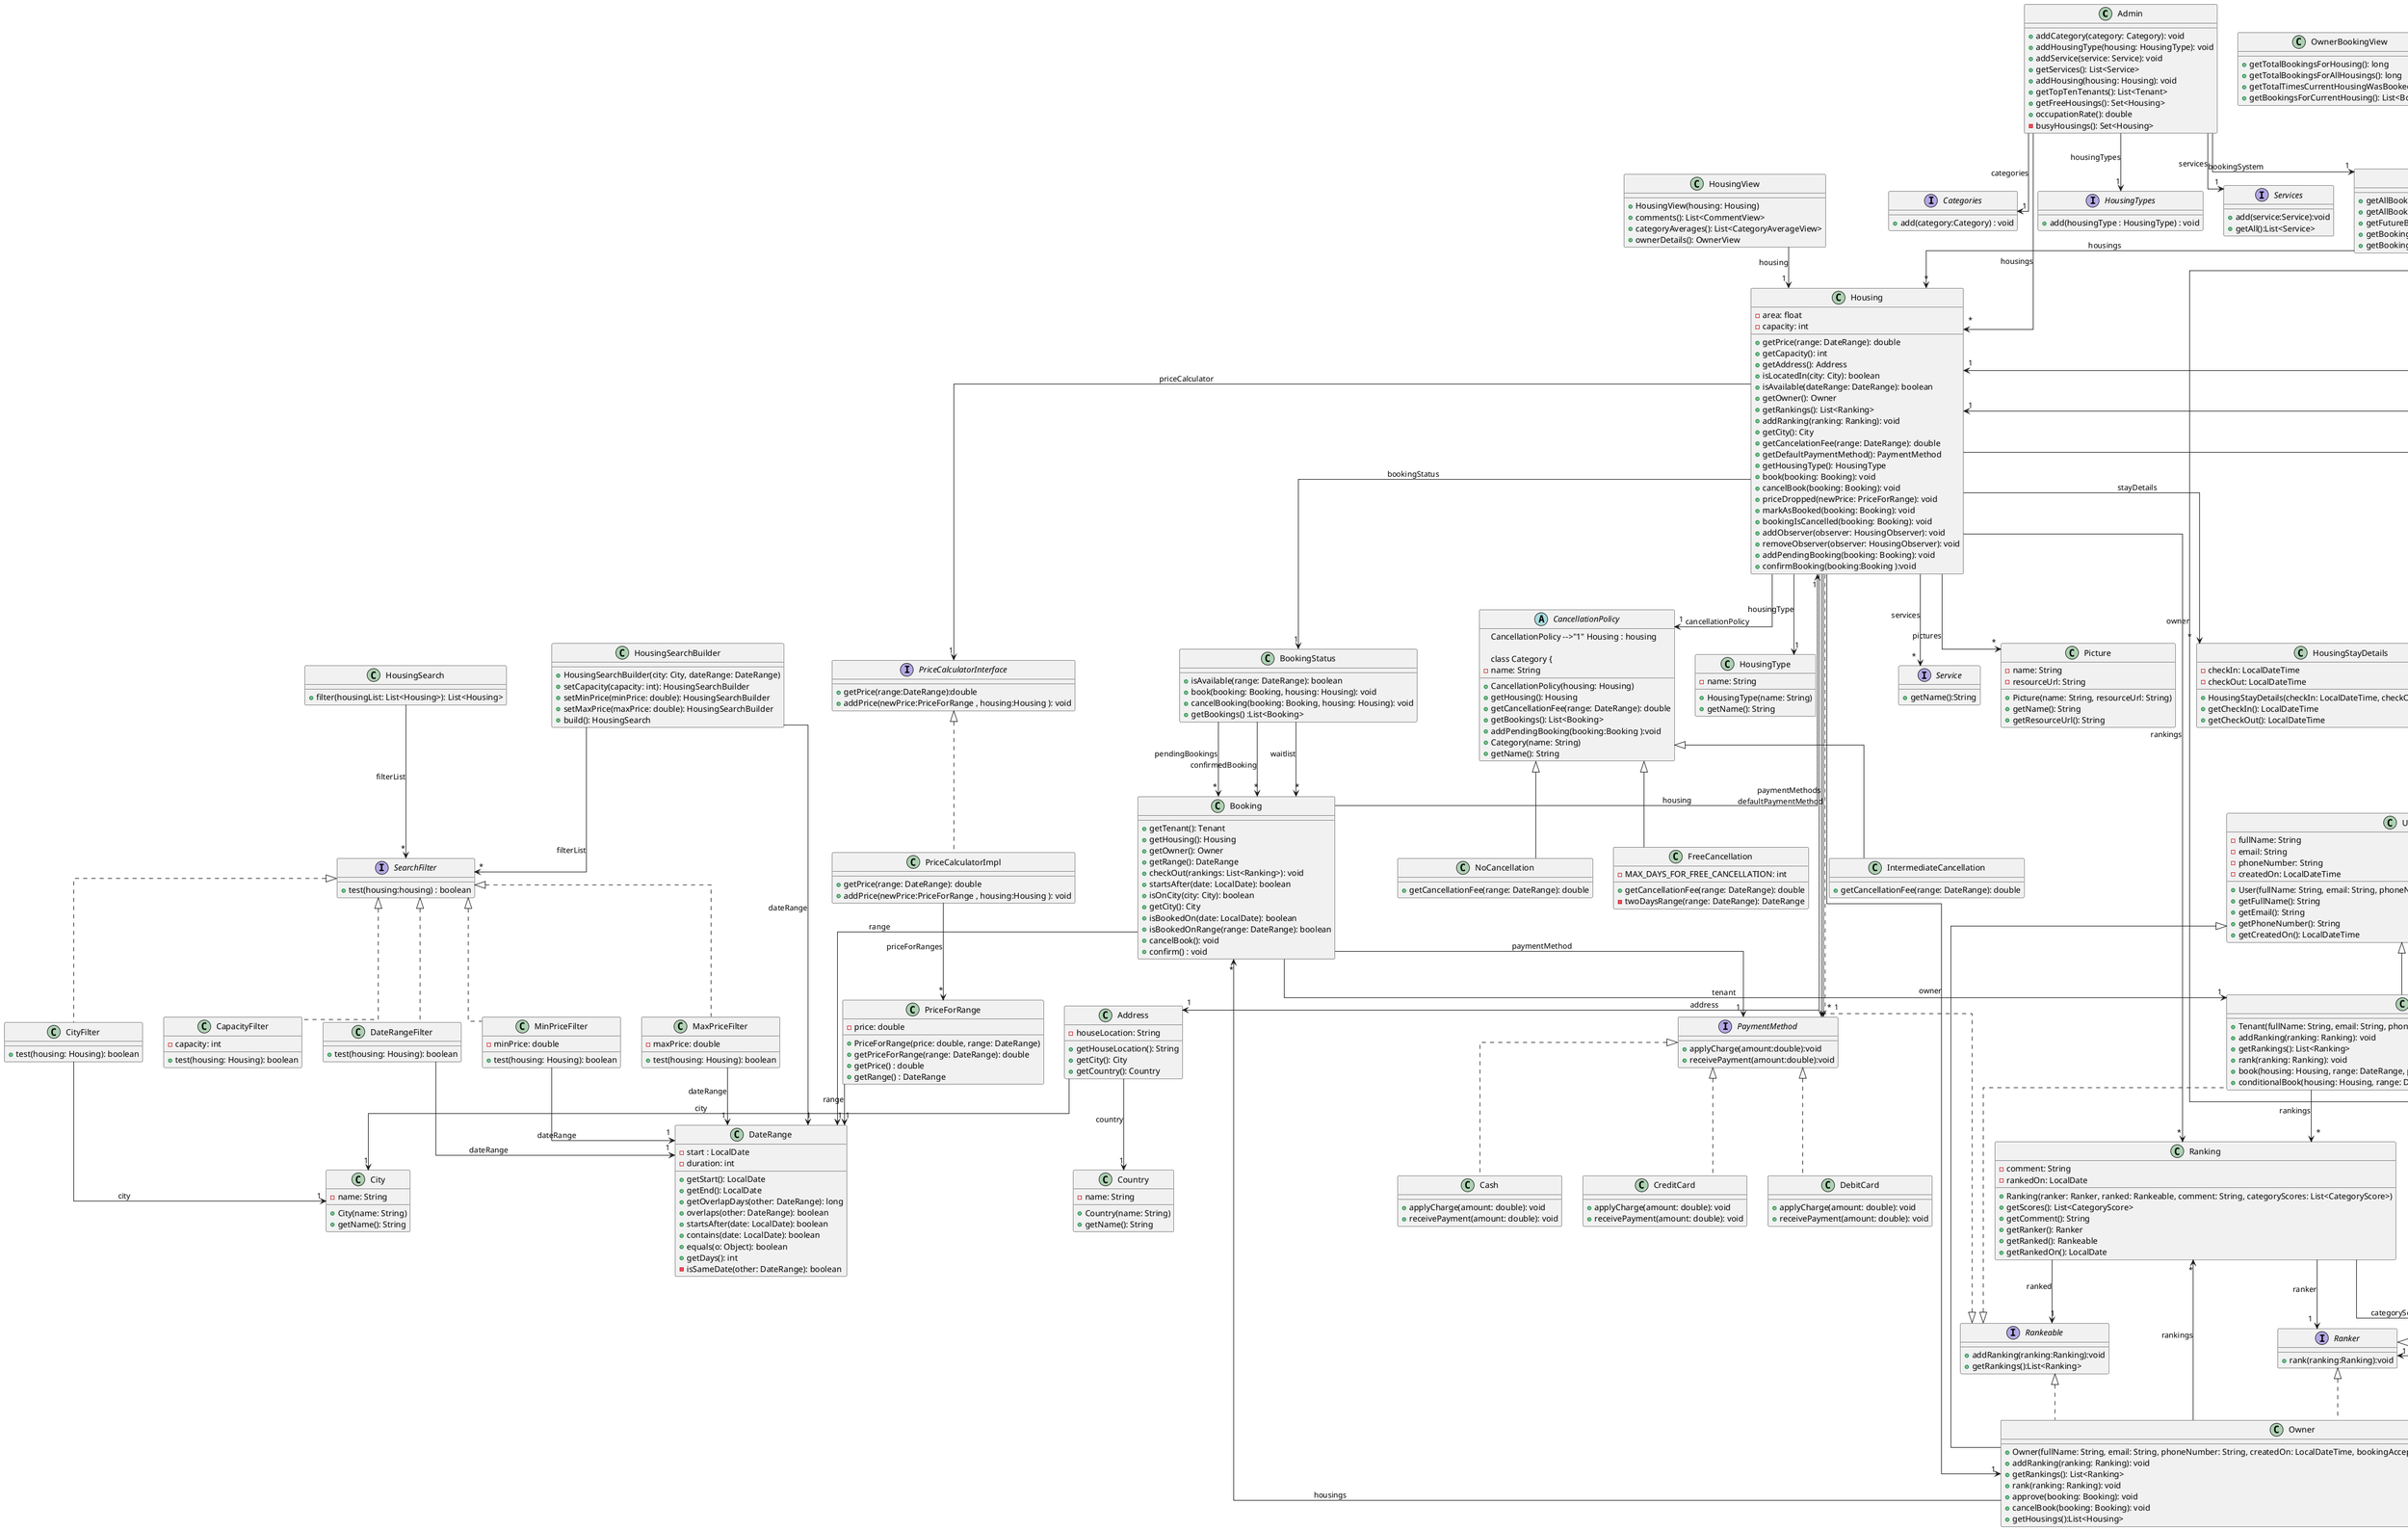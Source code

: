 @startuml 

skinparam linetype polyline
skinparam linetype ortho

class Admin {

    + addCategory(category: Category): void
    + addHousingType(housing: HousingType): void
    + addService(service: Service): void
    + getServices(): List<Service>
    + addHousing(housing: Housing): void
    + getTopTenTenants(): List<Tenant>
    + getFreeHousings(): Set<Housing>
    + occupationRate(): double
    - busyHousings(): Set<Housing>
}

Admin -->"1" Categories :categories
Admin -->"1" HousingTypes :housingTypes
Admin -->"1" Services :services
Admin -->"1" BookingSystem :bookingSystem
Admin -->"*" Housing :housings

class BookingSystem{

    + getAllBookings(tenant: Tenant): List<Booking>
    + getAllBookings(): List<Booking>
    + getFutureBookings(tenant: Tenant): List<Booking>
    + getBookingsFromCity(tenant: Tenant, city: City): List<Booking>
    + getBookingCities(tenant: Tenant): List<City>
}

BookingSystem  -->"*"  Housing : housings


class Address {
    - houseLocation: String

    + getHouseLocation(): String
    + getCity(): City
    + getCountry(): Country
}
Address -->"1" Country:country
Address -->"1" City:city

class Booking {

    + getTenant(): Tenant
    + getHousing(): Housing
    + getOwner(): Owner
    + getRange(): DateRange
    + checkOut(rankings: List<Ranking>): void
    + startsAfter(date: LocalDate): boolean
    + isOnCity(city: City): boolean
    + getCity(): City
    + isBookedOn(date: LocalDate): boolean
    + isBookedOnRange(range: DateRange): boolean
    + cancelBook(): void
    + confirm() : void
}

Booking --> "1" Housing : housing
Booking --> "1" Tenant : tenant
Booking --> "1" DateRange : range
Booking --> "1" PaymentMethod : paymentMethod

class BookingStatus {

    + isAvailable(range: DateRange): boolean
    + book(booking: Booking, housing: Housing): void
    + cancelBooking(booking: Booking, housing: Housing): void
    + getBookings() :List<Booking>  
}

BookingStatus --> "*" Booking : pendingBookings
BookingStatus --> "*" Booking : confirmedBooking
BookingStatus --> "*" Booking : waitlist

abstract class CancellationPolicy {

    + CancellationPolicy(housing: Housing)
    + getHousing(): Housing
    + getCancellationFee(range: DateRange): double
    + getBookings(): List<Booking>
    + addPendingBooking(booking:Booking ):void

CancellationPolicy -->"1" Housing : housing

class Category {
    - name: String

    + Category(name: String)
    + getName(): String
}

class CategoryScore {
    - score: int

    + CategoryScore(category: Category, score: int)
    + getCategory(): Category
    + getScore(): int
}

CategoryScore -->"1" Category : category

class City {
    - name: String

    + City(name: String)
    + getName(): String
}

class Country {
    - name: String

    + Country(name: String)
    + getName(): String
}

class DateRange {

    - start : LocalDate
    - duration: int

    + getStart(): LocalDate
    + getEnd(): LocalDate
    + getOverlapDays(other: DateRange): long
    + overlaps(other: DateRange): boolean
    + startsAfter(date: LocalDate): boolean
    + contains(date: LocalDate): boolean
    + equals(o: Object): boolean
    + getDays(): int
    - isSameDate(other: DateRange): boolean
}

class Housing implements Rankeable {
    
    - area: float
    - capacity: int
   
    + getPrice(range: DateRange): double
    + getCapacity(): int
    + getAddress(): Address
    + isLocatedIn(city: City): boolean
    + isAvailable(dateRange: DateRange): boolean
    + getOwner(): Owner
    + getRankings(): List<Ranking>
    + addRanking(ranking: Ranking): void
    + getCity(): City
    + getCancelationFee(range: DateRange): double
    + getDefaultPaymentMethod(): PaymentMethod
    + getHousingType(): HousingType
    + book(booking: Booking): void
    + cancelBook(booking: Booking): void
    + priceDropped(newPrice: PriceForRange): void
    + markAsBooked(booking: Booking): void
    + bookingIsCancelled(booking: Booking): void
    + addObserver(observer: HousingObserver): void
    + removeObserver(observer: HousingObserver): void
    + addPendingBooking(booking: Booking): void
    + confirmBooking(booking:Booking ):void
}

Housing --> "1" HousingType :housingType
Housing --> "1" Address :address
Housing --> "1" Owner : owner
Housing --> "1" CancellationPolicy : cancellationPolicy
Housing --> "1" BookingStatus : bookingStatus
Housing --> "*" HousingObserver : observers
Housing --> "1" PriceCalculatorInterface : priceCalculator
Housing --> "*" PaymentMethod : paymentMethods
Housing --> "1" PaymentMethod : defaultPaymentMethod
Housing --> "*" Service : services
Housing --> "*" Picture : pictures
Housing --> "*" Ranking : rankings
Housing --> "*" HousingStayDetails : stayDetails


class HousingStayDetails {
    - checkIn: LocalDateTime
    - checkOut: LocalDateTime

    + HousingStayDetails(checkIn: LocalDateTime, checkOut: LocalDateTime)
    + getCheckIn(): LocalDateTime
    + getCheckOut(): LocalDateTime
}

class HousingType {
    - name: String

    + HousingType(name: String)
    + getName(): String
}

class Owner extends User implements Rankeable, Ranker{

    + Owner(fullName: String, email: String, phoneNumber: String, createdOn: LocalDateTime, bookingAcceptanceStrategy: BookingAcceptanceStrategy)
    + addRanking(ranking: Ranking): void
    + getRankings(): List<Ranking>
    + rank(ranking: Ranking): void
    + approve(booking: Booking): void
    + cancelBook(booking: Booking): void
    + getHousings():List<Housing>
}

Owner -->"*" Ranking:rankings
Owner -->"*" Booking:housings


class Picture {
    - name: String
    - resourceUrl: String

    + Picture(name: String, resourceUrl: String)
    + getName(): String
    + getResourceUrl(): String
}

class PriceForRange {
    - price: double

    + PriceForRange(price: double, range: DateRange)
    + getPriceForRange(range: DateRange): double
    + getPrice() : double
    +getRange() : DateRange
}

PriceForRange -->"1" DateRange: range

class Ranking {
    - comment: String
    - rankedOn: LocalDate

    + Ranking(ranker: Ranker, ranked: Rankeable, comment: String, categoryScores: List<CategoryScore>)
    + getScores(): List<CategoryScore>
    + getComment(): String
    + getRanker(): Ranker
    + getRanked(): Rankeable
    + getRankedOn(): LocalDate
}

Ranking -->"1" Ranker:ranker
Ranking -->"1" Rankeable:ranked
Ranking -->"*" CategoryScore:categoryScores

class Tenant extends User implements Rankeable, Ranker{

    + Tenant(fullName: String, email: String, phoneNumber: String, createdOn: LocalDateTime)
    + addRanking(ranking: Ranking): void
    + getRankings(): List<Ranking>
    + rank(ranking: Ranking): void
    + book(housing: Housing, range: DateRange, paymentMethod: PaymentMethod): void
    + conditionalBook(housing: Housing, range: DateRange, paymentMethod: PaymentMethod): void
}

Tenant -->"*" Ranking:rankings

class User {
    - fullName: String
    - email: String
    - phoneNumber: String
    - createdOn: LocalDateTime

    + User(fullName: String, email: String, phoneNumber: String, createdOn: LocalDateTime)
    + getFullName(): String
    + getEmail(): String
    + getPhoneNumber(): String
    + getCreatedOn(): LocalDateTime
}

class BookingEmailSender implements HousingObserver {

    + notifyBookingAccepted(housing: Housing ,  booking:Booking): void
    + notifyBookingCancelled(housing:Housing , booking:Booking ): void
    + notifyPriceDrop(housing:Housing , newPrice:double ): void

}

BookingEmailSender --> "1" EmailSender : emailSender

class EmailSenderImpl implements EmailSender {
	 sendEmail(to:String , body:String ): void
}

class Cash  implements PaymentMethod{
    + applyCharge(amount: double): void
    + receivePayment(amount: double): void
}

class CreditCard implements PaymentMethod{
    + applyCharge(amount: double): void
    + receivePayment(amount: double): void
}

class DebitCard implements PaymentMethod {
    + applyCharge(amount: double): void
    + receivePayment(amount: double): void
}

class MobileAppHousingAvailabilityNotifier implements HousingObserver {
    + notifyBookingAccepted(housing: Housing ,  booking:Booking): void
    + notifyBookingCancelled(housing:Housing , booking:Booking ): void
    + notifyPriceDrop(housing:Housing , newPrice:double ): void
}

MobileAppHousingAvailabilityNotifier --> "1" PopUpWindow : popUpWindow

interface PopUpWindow {
    + popUp(message:String , color:String , fontSize:int ) : void

}

class FreeCancellation extends CancellationPolicy{
    - MAX_DAYS_FOR_FREE_CANCELLATION: int

    + getCancellationFee(range: DateRange): double
    - twoDaysRange(range: DateRange): DateRange
}

class IntermediateCancellation extends CancellationPolicy{
    + getCancellationFee(range: DateRange): double
}

class NoCancellation extends CancellationPolicy{
    + getCancellationFee(range: DateRange): double
}

class PriceCalculatorImpl implements PriceCalculatorInterface{

    + getPrice(range: DateRange): double
    + addPrice(newPrice:PriceForRange , housing:Housing ): void
}

PriceCalculatorImpl -->"*" PriceForRange:priceForRanges

class PriceDropNotifier implements HousingObserver {

    + notifyBookingAccepted(housing: Housing ,  booking:Booking): void
    + notifyBookingCancelled(housing:Housing , booking:Booking ): void
    + notifyPriceDrop(housing:Housing , newPrice:double ): void
}

PriceDropNotifier --> "1" HomePagePublisher : publisher

class CapacityFilter implements SearchFilter{
    - capacity: int

    + test(housing: Housing): boolean
}

class CityFilter implements SearchFilter{

    + test(housing: Housing): boolean
}

CityFilter -->"1" City : city

class DateRangeFilter implements SearchFilter{

    + test(housing: Housing): boolean
}

DateRangeFilter -->"1" DateRange:dateRange

class HousingSearch {

    + filter(housingList: List<Housing>): List<Housing>
}

HousingSearch -->"*" SearchFilter:filterList


class MinPriceFilter implements SearchFilter{
    - minPrice: double
    
    + test(housing: Housing): boolean
}

MinPriceFilter -->"1" DateRange:dateRange

class MaxPriceFilter implements SearchFilter{
    - maxPrice: double
    
    + test(housing: Housing): boolean
}

MaxPriceFilter -->"1" DateRange:dateRange

class HousingSearchBuilder {

    + HousingSearchBuilder(city: City, dateRange: DateRange)
    + setCapacity(capacity: int): HousingSearchBuilder
    + setMinPrice(minPrice: double): HousingSearchBuilder
    + setMaxPrice(maxPrice: double): HousingSearchBuilder
    + build(): HousingSearch
}

HousingSearchBuilder -->"*" SearchFilter:filterList
HousingSearchBuilder -->"1" DateRange: dateRange

class CategoryAverageView {
    - average: double

    + CategoryAverageView(average: double, category: Category)
    + getAverage(): double
    + getCategory(): Category
}

CategoryAverageView -->"1" Category: category

class CommentView {
    - text: String
    - commentedOn: LocalDate

    + CommentView(text: String, commentedOn: LocalDate, by: Ranker, scores: List<CategoryScore>)
    + fromRanking(ranking: Ranking): CommentView
    + getText(): String
    + getCommentedOn(): LocalDate
    + getBy(): Ranker
    + getScores(): List<CategoryScore>
}

CommentView -->"1" Ranker: by
CommentView -->"*" CategoryScore:scores

class HousingView {

    + HousingView(housing: Housing)
    + comments(): List<CommentView>
    + categoryAverages(): List<CategoryAverageView>
    + ownerDetails(): OwnerView
}

HousingView -->"1" Housing: housing

class OwnerBookingView  {

    + getTotalBookingsForHousing(): long
    + getTotalBookingsForAllHousings(): long
    + getTotalTimesCurrentHousingWasBooked(): long
    + getBookingsForCurrentHousing(): List<Booking>
}

OwnerRentalView -->"1" Owner: owner
OwnerRentalView -->"1" Housing: housing


class OwnerView {

    + OwnerView(owner: Owner, currentHousing: Housing)
    + getAllScores(): List<Integer>
    + getAverageScore(): double
    + getCreatedOn(): LocalDateTime
    + getOwnerRentalView(): OwnerBookingView 
}

OwnerView -->"1" Owner: owner
OwnerView -->"1" Housing: currentHousing



interface SearchFilter {
	+test(housing:housing) : boolean 
}

interface Categories{
	+  add(category:Category) : void
}

interface HousingTypes{
	+ add(housingType : HousingType) : void
}

interface Services{
	+  add(service:Service):void
	+  getAll():List<Service>
}


interface EmailSender {
	+  sendEmail(to:String, body:String):void
}

interface HousingObserver {
    + notifyBookingAccepted(housing: Housing ,  booking:Booking): void
    + notifyBookingCancelled(housing:Housing , booking:Booking ): void
    + notifyPriceDrop(housing:Housing , newPrice:double ): void
}

interface HomePagePublisher {
	+ publish(message:String ): void
}

interface PaymentMethod{
	+applyCharge(amount:double):void
	+ receivePayment(amount:double):void
}

interface PriceCalculatorInterface {
	+ getPrice(range:DateRange):double
    + addPrice(newPrice:PriceForRange , housing:Housing ): void
}


interface Rankeable {
	+ addRanking(ranking:Ranking):void
	+ getRankings():List<Ranking>
}

interface Ranker {
	+ rank(ranking:Ranking):void
}


interface Service {
	+ getName():String
}

interface BookingAcceptanceObservable {
    + addObserver(observer: BookingAcceptedObserver ): void
	+ removeObserver(observer: BookingAcceptedObserver ): void
}

@enduml
